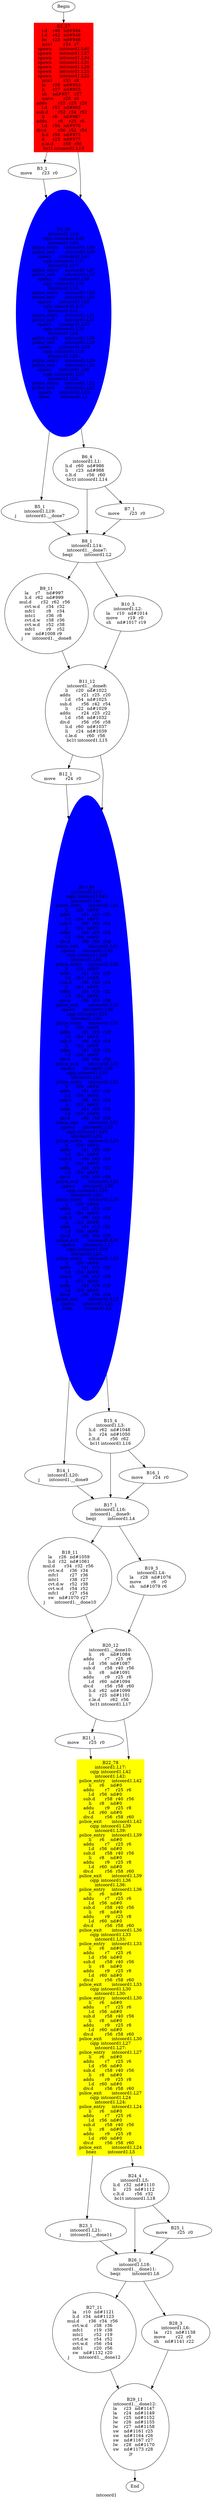 digraph G{
	label = "intcoord1"	style = "dashed";
	color = purple;
	Node0 [label = "Begin"];
	Node0 -> {Node2 }
	Node1 [label = "End"];
	Node1 -> {}
	Node2 [label = "B2_27\nl.d	r40	nd#944	\nl.d	r42	nd#946	\nlw	r25	nd#948	\nmtc1	r34	r7	\nspawn	intcoord1.L40\nspawn	intcoord1.L37\nspawn	intcoord1.L34\nspawn	intcoord1.L31\nspawn	intcoord1.L28\nspawn	intcoord1.L25\nspawn	intcoord1.L22\nmtc1	r35	r8	\nla	r26	nd#953	\nli	r27	nd#955	\nsh	nd#957	r27	\nmove	r28	r0	\naddu	r22	r25	r28	\nl.d	r52	nd#963	\nsub.d	r52	r34	r52	\nli	r6	nd#967	\naddu	r6	r25	r6	\nl.d	r54	nd#970	\ndiv.d	r56	r52	r54	\nli.d	r58	nd#975	\nli	r23	nd#977	\nc.le.d	r58	r56	\nbc1t	intcoord1.L13\n"];
	Node2 -> {Node3 Node4 }
	Node3 [label = "B3_1\nmove	r23	r0	\n"];
	Node3 -> {Node4 }
	Node4 [label = "B4_29\nintcoord1.L13:\ncqip	intcoord1.L40\nintcoord1.L40:\npslice_entry	intcoord1.L40\npslice_exit	intcoord1.L40\nspawn	intcoord1.L41\ncqip	intcoord1.L37\nintcoord1.L37:\npslice_entry	intcoord1.L37\npslice_exit	intcoord1.L37\nspawn	intcoord1.L38\ncqip	intcoord1.L34\nintcoord1.L34:\npslice_entry	intcoord1.L34\npslice_exit	intcoord1.L34\nspawn	intcoord1.L35\ncqip	intcoord1.L31\nintcoord1.L31:\npslice_entry	intcoord1.L31\npslice_exit	intcoord1.L31\nspawn	intcoord1.L32\ncqip	intcoord1.L28\nintcoord1.L28:\npslice_entry	intcoord1.L28\npslice_exit	intcoord1.L28\nspawn	intcoord1.L29\ncqip	intcoord1.L25\nintcoord1.L25:\npslice_entry	intcoord1.L25\npslice_exit	intcoord1.L25\nspawn	intcoord1.L26\ncqip	intcoord1.L22\nintcoord1.L22:\npslice_entry	intcoord1.L22\npslice_exit	intcoord1.L22\nspawn	intcoord1.L23\nbnez	intcoord1.L1\n"];
	Node4 -> {Node5 Node6 }
	Node5 [label = "B5_1\nintcoord1.L19:\nj	intcoord1.__done7\n"];
	Node5 -> {Node8 }
	Node6 [label = "B6_4\nintcoord1.L1:\nli.d	r60	nd#986	\nli	r23	nd#988	\nc.lt.d	r56	r60	\nbc1t	intcoord1.L14\n"];
	Node6 -> {Node7 Node8 }
	Node7 [label = "B7_1\nmove	r23	r0	\n"];
	Node7 -> {Node8 }
	Node8 [label = "B8_1\nintcoord1.L14:\nintcoord1.__done7:\nbeqz	intcoord1.L2\n"];
	Node8 -> {Node9 Node10 }
	Node9 [label = "B9_11\nla	r7	nd#997	\nli.d	r62	nd#999	\nmul.d	r32	r62	r56	\ncvt.w.d	r34	r32	\nmfc1	r8	r34	\nmtc1	r36	r8	\ncvt.d.w	r38	r36	\ncvt.w.d	r52	r38	\nmfc1	r9	r52	\nsw	nd#1008	r9	\nj	intcoord1.__done8\n"];
	Node9 -> {Node11 }
	Node10 [label = "B10_3\nintcoord1.L2:\nla	r10	nd#1014	\nmove	r19	r0	\nsh	nd#1017	r19	\n"];
	Node10 -> {Node11 }
	Node11 [label = "B11_12\nintcoord1.__done8:\nli	r20	nd#1022	\naddu	r21	r25	r20	\nl.d	r54	nd#1025	\nsub.d	r56	r42	r54	\nli	r22	nd#1029	\naddu	r24	r25	r22	\nl.d	r58	nd#1032	\ndiv.d	r56	r56	r58	\nli.d	r60	nd#1037	\nli	r24	nd#1039	\nc.le.d	r60	r56	\nbc1t	intcoord1.L15\n"];
	Node11 -> {Node12 Node13 }
	Node12 [label = "B12_1\nmove	r24	r0	\n"];
	Node12 -> {Node13 }
	Node13 [label = "B13_85\nintcoord1.L15:\ncqip	intcoord1.L41\nintcoord1.L41:\npslice_entry	intcoord1.L41\nli	r20	nd#0	\naddu	r21	r25	r20	\nl.d	r54	nd#0	\nsub.d	r56	r42	r54	\nli	r22	nd#0	\naddu	r24	r25	r22	\nl.d	r58	nd#0	\ndiv.d	r56	r56	r58	\npslice_exit	intcoord1.L41\nspawn	intcoord1.L42\ncqip	intcoord1.L38\nintcoord1.L38:\npslice_entry	intcoord1.L38\nli	r20	nd#0	\naddu	r21	r25	r20	\nl.d	r54	nd#0	\nsub.d	r56	r42	r54	\nli	r22	nd#0	\naddu	r24	r25	r22	\nl.d	r58	nd#0	\ndiv.d	r56	r56	r58	\npslice_exit	intcoord1.L38\nspawn	intcoord1.L39\ncqip	intcoord1.L35\nintcoord1.L35:\npslice_entry	intcoord1.L35\nli	r20	nd#0	\naddu	r21	r25	r20	\nl.d	r54	nd#0	\nsub.d	r56	r42	r54	\nli	r22	nd#0	\naddu	r24	r25	r22	\nl.d	r58	nd#0	\ndiv.d	r56	r56	r58	\npslice_exit	intcoord1.L35\nspawn	intcoord1.L36\ncqip	intcoord1.L32\nintcoord1.L32:\npslice_entry	intcoord1.L32\nli	r20	nd#0	\naddu	r21	r25	r20	\nl.d	r54	nd#0	\nsub.d	r56	r42	r54	\nli	r22	nd#0	\naddu	r24	r25	r22	\nl.d	r58	nd#0	\ndiv.d	r56	r56	r58	\npslice_exit	intcoord1.L32\nspawn	intcoord1.L33\ncqip	intcoord1.L29\nintcoord1.L29:\npslice_entry	intcoord1.L29\nli	r20	nd#0	\naddu	r21	r25	r20	\nl.d	r54	nd#0	\nsub.d	r56	r42	r54	\nli	r22	nd#0	\naddu	r24	r25	r22	\nl.d	r58	nd#0	\ndiv.d	r56	r56	r58	\npslice_exit	intcoord1.L29\nspawn	intcoord1.L30\ncqip	intcoord1.L26\nintcoord1.L26:\npslice_entry	intcoord1.L26\nli	r20	nd#0	\naddu	r21	r25	r20	\nl.d	r54	nd#0	\nsub.d	r56	r42	r54	\nli	r22	nd#0	\naddu	r24	r25	r22	\nl.d	r58	nd#0	\ndiv.d	r56	r56	r58	\npslice_exit	intcoord1.L26\nspawn	intcoord1.L27\ncqip	intcoord1.L23\nintcoord1.L23:\npslice_entry	intcoord1.L23\nli	r20	nd#0	\naddu	r21	r25	r20	\nl.d	r54	nd#0	\nsub.d	r56	r42	r54	\nli	r22	nd#0	\naddu	r24	r25	r22	\nl.d	r58	nd#0	\ndiv.d	r56	r56	r58	\npslice_exit	intcoord1.L23\nspawn	intcoord1.L24\nbnez	intcoord1.L3\n"];
	Node13 -> {Node14 Node15 }
	Node14 [label = "B14_1\nintcoord1.L20:\nj	intcoord1.__done9\n"];
	Node14 -> {Node17 }
	Node15 [label = "B15_4\nintcoord1.L3:\nli.d	r62	nd#1048	\nli	r24	nd#1050	\nc.lt.d	r56	r62	\nbc1t	intcoord1.L16\n"];
	Node15 -> {Node16 Node17 }
	Node16 [label = "B16_1\nmove	r24	r0	\n"];
	Node16 -> {Node17 }
	Node17 [label = "B17_1\nintcoord1.L16:\nintcoord1.__done9:\nbeqz	intcoord1.L4\n"];
	Node17 -> {Node18 Node19 }
	Node18 [label = "B18_11\nla	r26	nd#1059	\nli.d	r32	nd#1061	\nmul.d	r34	r32	r56	\ncvt.w.d	r36	r34	\nmfc1	r27	r36	\nmtc1	r38	r27	\ncvt.d.w	r52	r38	\ncvt.w.d	r54	r52	\nmfc1	r27	r54	\nsw	nd#1070	r27	\nj	intcoord1.__done10\n"];
	Node18 -> {Node20 }
	Node19 [label = "B19_3\nintcoord1.L4:\nla	r28	nd#1076	\nmove	r6	r0	\nsh	nd#1079	r6	\n"];
	Node19 -> {Node20 }
	Node20 [label = "B20_12\nintcoord1.__done10:\nli	r6	nd#1084	\naddu	r7	r25	r6	\nl.d	r56	nd#1087	\nsub.d	r58	r40	r56	\nli	r8	nd#1091	\naddu	r9	r25	r8	\nl.d	r60	nd#1094	\ndiv.d	r56	r58	r60	\nli.d	r62	nd#1099	\nli	r25	nd#1101	\nc.le.d	r62	r56	\nbc1t	intcoord1.L17\n"];
	Node20 -> {Node21 Node22 }
	Node21 [label = "B21_1\nmove	r25	r0	\n"];
	Node21 -> {Node22 }
	Node22 [label = "B22_78\nintcoord1.L17:\ncqip	intcoord1.L42\nintcoord1.L42:\npslice_entry	intcoord1.L42\nli	r6	nd#0	\naddu	r7	r25	r6	\nl.d	r56	nd#0	\nsub.d	r58	r40	r56	\nli	r8	nd#0	\naddu	r9	r25	r8	\nl.d	r60	nd#0	\ndiv.d	r56	r58	r60	\npslice_exit	intcoord1.L42\ncqip	intcoord1.L39\nintcoord1.L39:\npslice_entry	intcoord1.L39\nli	r6	nd#0	\naddu	r7	r25	r6	\nl.d	r56	nd#0	\nsub.d	r58	r40	r56	\nli	r8	nd#0	\naddu	r9	r25	r8	\nl.d	r60	nd#0	\ndiv.d	r56	r58	r60	\npslice_exit	intcoord1.L39\ncqip	intcoord1.L36\nintcoord1.L36:\npslice_entry	intcoord1.L36\nli	r6	nd#0	\naddu	r7	r25	r6	\nl.d	r56	nd#0	\nsub.d	r58	r40	r56	\nli	r8	nd#0	\naddu	r9	r25	r8	\nl.d	r60	nd#0	\ndiv.d	r56	r58	r60	\npslice_exit	intcoord1.L36\ncqip	intcoord1.L33\nintcoord1.L33:\npslice_entry	intcoord1.L33\nli	r6	nd#0	\naddu	r7	r25	r6	\nl.d	r56	nd#0	\nsub.d	r58	r40	r56	\nli	r8	nd#0	\naddu	r9	r25	r8	\nl.d	r60	nd#0	\ndiv.d	r56	r58	r60	\npslice_exit	intcoord1.L33\ncqip	intcoord1.L30\nintcoord1.L30:\npslice_entry	intcoord1.L30\nli	r6	nd#0	\naddu	r7	r25	r6	\nl.d	r56	nd#0	\nsub.d	r58	r40	r56	\nli	r8	nd#0	\naddu	r9	r25	r8	\nl.d	r60	nd#0	\ndiv.d	r56	r58	r60	\npslice_exit	intcoord1.L30\ncqip	intcoord1.L27\nintcoord1.L27:\npslice_entry	intcoord1.L27\nli	r6	nd#0	\naddu	r7	r25	r6	\nl.d	r56	nd#0	\nsub.d	r58	r40	r56	\nli	r8	nd#0	\naddu	r9	r25	r8	\nl.d	r60	nd#0	\ndiv.d	r56	r58	r60	\npslice_exit	intcoord1.L27\ncqip	intcoord1.L24\nintcoord1.L24:\npslice_entry	intcoord1.L24\nli	r6	nd#0	\naddu	r7	r25	r6	\nl.d	r56	nd#0	\nsub.d	r58	r40	r56	\nli	r8	nd#0	\naddu	r9	r25	r8	\nl.d	r60	nd#0	\ndiv.d	r56	r58	r60	\npslice_exit	intcoord1.L24\nbnez	intcoord1.L5\n"];
	Node22 -> {Node23 Node24 }
	Node23 [label = "B23_1\nintcoord1.L21:\nj	intcoord1.__done11\n"];
	Node23 -> {Node26 }
	Node24 [label = "B24_4\nintcoord1.L5:\nli.d	r32	nd#1110	\nli	r25	nd#1112	\nc.lt.d	r56	r32	\nbc1t	intcoord1.L18\n"];
	Node24 -> {Node25 Node26 }
	Node25 [label = "B25_1\nmove	r25	r0	\n"];
	Node25 -> {Node26 }
	Node26 [label = "B26_1\nintcoord1.L18:\nintcoord1.__done11:\nbeqz	intcoord1.L6\n"];
	Node26 -> {Node27 Node28 }
	Node27 [label = "B27_11\nla	r10	nd#1121	\nli.d	r34	nd#1123	\nmul.d	r36	r34	r56	\ncvt.w.d	r38	r36	\nmfc1	r19	r38	\nmtc1	r52	r19	\ncvt.d.w	r54	r52	\ncvt.w.d	r56	r54	\nmfc1	r20	r56	\nsw	nd#1132	r20	\nj	intcoord1.__done12\n"];
	Node27 -> {Node29 }
	Node28 [label = "B28_3\nintcoord1.L6:\nla	r21	nd#1138	\nmove	r22	r0	\nsh	nd#1141	r22	\n"];
	Node28 -> {Node29 }
	Node29 [label = "B29_11\nintcoord1.__done12:\nla	r23	nd#1147	\nla	r24	nd#1149	\nlw	r25	nd#1152	\nlw	r26	nd#1155	\nlw	r27	nd#1158	\nsw	nd#1161	r25	\nsw	nd#1164	r26	\nsw	nd#1167	r27	\nlw	r28	nd#1170	\nsw	nd#1173	r28	\njr	\n"];
	Node29 -> {Node1 }
	Node2 [shape = box ,style=filled ,color=red];
	Node2 [shape = box ,style=filled ,color=red];
	Node2 [shape = box ,style=filled ,color=red];
	Node2 [shape = box ,style=filled ,color=red];
	Node2 [shape = box ,style=filled ,color=red];
	Node2 [shape = box ,style=filled ,color=red];
	Node2 [shape = box ,style=filled ,color=red];
	Node4 [shape = ellipse ,style=filled ,color=blue];
	Node4 [shape = ellipse ,style=filled ,color=blue];
	Node4 [shape = ellipse ,style=filled ,color=blue];
	Node4 [shape = ellipse ,style=filled ,color=blue];
	Node4 [shape = ellipse ,style=filled ,color=blue];
	Node4 [shape = ellipse ,style=filled ,color=blue];
	Node4 [shape = ellipse ,style=filled ,color=blue];
	Node13 [shape = ellipse ,style=filled ,color=blue];
	Node13 [shape = ellipse ,style=filled ,color=blue];
	Node13 [shape = ellipse ,style=filled ,color=blue];
	Node13 [shape = ellipse ,style=filled ,color=blue];
	Node13 [shape = ellipse ,style=filled ,color=blue];
	Node13 [shape = ellipse ,style=filled ,color=blue];
	Node13 [shape = ellipse ,style=filled ,color=blue];
	Node22 [shape = polygon ,style=filled ,color=yellow];
	Node22 [shape = polygon ,style=filled ,color=yellow];
	Node22 [shape = polygon ,style=filled ,color=yellow];
	Node22 [shape = polygon ,style=filled ,color=yellow];
	Node22 [shape = polygon ,style=filled ,color=yellow];
	Node22 [shape = polygon ,style=filled ,color=yellow];
	Node22 [shape = polygon ,style=filled ,color=yellow];
}
